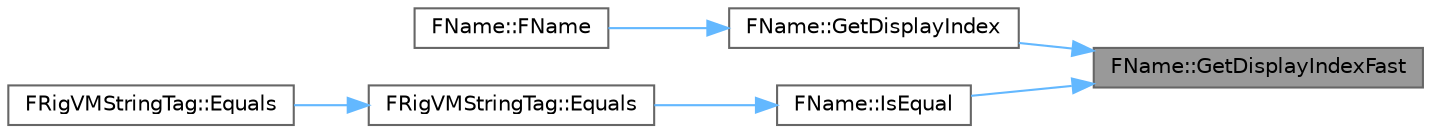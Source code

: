 digraph "FName::GetDisplayIndexFast"
{
 // INTERACTIVE_SVG=YES
 // LATEX_PDF_SIZE
  bgcolor="transparent";
  edge [fontname=Helvetica,fontsize=10,labelfontname=Helvetica,labelfontsize=10];
  node [fontname=Helvetica,fontsize=10,shape=box,height=0.2,width=0.4];
  rankdir="RL";
  Node1 [id="Node000001",label="FName::GetDisplayIndexFast",height=0.2,width=0.4,color="gray40", fillcolor="grey60", style="filled", fontcolor="black",tooltip=" "];
  Node1 -> Node2 [id="edge1_Node000001_Node000002",dir="back",color="steelblue1",style="solid",tooltip=" "];
  Node2 [id="Node000002",label="FName::GetDisplayIndex",height=0.2,width=0.4,color="grey40", fillcolor="white", style="filled",URL="$d0/d53/classFName.html#a7d5576ced5bcc4bc1d5561bfa1afc036",tooltip=" "];
  Node2 -> Node3 [id="edge2_Node000002_Node000003",dir="back",color="steelblue1",style="solid",tooltip=" "];
  Node3 [id="Node000003",label="FName::FName",height=0.2,width=0.4,color="grey40", fillcolor="white", style="filled",URL="$d0/d53/classFName.html#a18b74b3c9d501e19c260df8879d4a136",tooltip="Create an FName from an existing string, but with a different instance."];
  Node1 -> Node4 [id="edge3_Node000001_Node000004",dir="back",color="steelblue1",style="solid",tooltip=" "];
  Node4 [id="Node000004",label="FName::IsEqual",height=0.2,width=0.4,color="grey40", fillcolor="white", style="filled",URL="$d0/d53/classFName.html#a2d9cc9be5d764a7e7ccd7a99e6e43808",tooltip="Check to see if this FName matches the other FName, potentially also checking for any case variations..."];
  Node4 -> Node5 [id="edge4_Node000004_Node000005",dir="back",color="steelblue1",style="solid",tooltip=" "];
  Node5 [id="Node000005",label="FRigVMStringTag::Equals",height=0.2,width=0.4,color="grey40", fillcolor="white", style="filled",URL="$da/dd4/structFRigVMStringTag.html#a52002f8351e30235b31f1139a47f0747",tooltip=" "];
  Node5 -> Node6 [id="edge5_Node000005_Node000006",dir="back",color="steelblue1",style="solid",tooltip=" "];
  Node6 [id="Node000006",label="FRigVMStringTag::Equals",height=0.2,width=0.4,color="grey40", fillcolor="white", style="filled",URL="$da/dd4/structFRigVMStringTag.html#a467c46fe942a2e8065834e62ca385abf",tooltip=" "];
}
